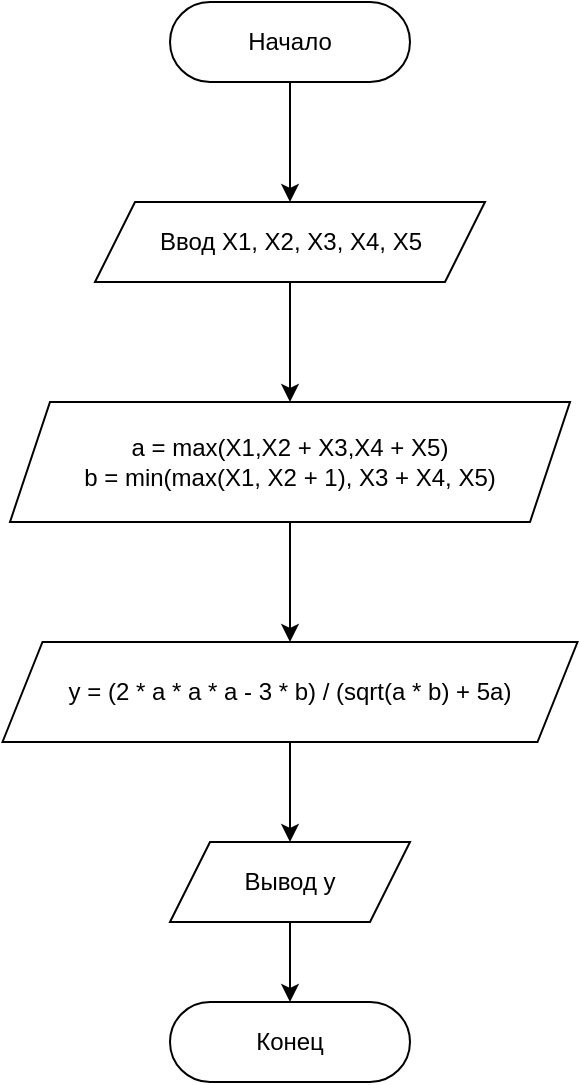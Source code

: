 <mxfile version="24.2.8" type="device">
  <diagram name="Страница — 1" id="EKVyfa84Gay5505UNF9G">
    <mxGraphModel dx="1347" dy="858" grid="1" gridSize="10" guides="1" tooltips="1" connect="1" arrows="1" fold="1" page="1" pageScale="1" pageWidth="827" pageHeight="1169" math="0" shadow="0">
      <root>
        <mxCell id="0" />
        <mxCell id="1" parent="0" />
        <mxCell id="Bxv7ssNPdSYQyLECpIvz-1" value="Начало" style="rounded=1;whiteSpace=wrap;html=1;arcSize=50;" vertex="1" parent="1">
          <mxGeometry x="340" y="100" width="120" height="40" as="geometry" />
        </mxCell>
        <mxCell id="Bxv7ssNPdSYQyLECpIvz-2" value="" style="endArrow=classic;html=1;rounded=0;" edge="1" parent="1">
          <mxGeometry width="50" height="50" relative="1" as="geometry">
            <mxPoint x="400" y="140" as="sourcePoint" />
            <mxPoint x="400" y="200" as="targetPoint" />
          </mxGeometry>
        </mxCell>
        <mxCell id="Bxv7ssNPdSYQyLECpIvz-3" value="Ввод X1, X2, X3, X4, X5" style="shape=parallelogram;perimeter=parallelogramPerimeter;whiteSpace=wrap;html=1;fixedSize=1;" vertex="1" parent="1">
          <mxGeometry x="302.5" y="200" width="195" height="40" as="geometry" />
        </mxCell>
        <mxCell id="Bxv7ssNPdSYQyLECpIvz-4" value="" style="endArrow=classic;html=1;rounded=0;exitX=0.5;exitY=1;exitDx=0;exitDy=0;" edge="1" parent="1" source="Bxv7ssNPdSYQyLECpIvz-3">
          <mxGeometry width="50" height="50" relative="1" as="geometry">
            <mxPoint x="370" y="420" as="sourcePoint" />
            <mxPoint x="400" y="300" as="targetPoint" />
          </mxGeometry>
        </mxCell>
        <mxCell id="Bxv7ssNPdSYQyLECpIvz-5" value="a =&amp;nbsp;max(X1,X2 + X3,X4 + X5)&lt;div&gt;b = min(max(X1, X2 + 1), X3 + X4, X5)&lt;/div&gt;" style="shape=parallelogram;perimeter=parallelogramPerimeter;whiteSpace=wrap;html=1;fixedSize=1;" vertex="1" parent="1">
          <mxGeometry x="260" y="300" width="280" height="60" as="geometry" />
        </mxCell>
        <mxCell id="Bxv7ssNPdSYQyLECpIvz-6" value="y = (2 * a * a * a - 3 * b) / (sqrt(a * b) + 5a)" style="shape=parallelogram;perimeter=parallelogramPerimeter;whiteSpace=wrap;html=1;fixedSize=1;" vertex="1" parent="1">
          <mxGeometry x="256.25" y="420" width="287.5" height="50" as="geometry" />
        </mxCell>
        <mxCell id="Bxv7ssNPdSYQyLECpIvz-7" value="" style="endArrow=classic;html=1;rounded=0;" edge="1" parent="1" source="Bxv7ssNPdSYQyLECpIvz-5">
          <mxGeometry width="50" height="50" relative="1" as="geometry">
            <mxPoint x="360" y="500" as="sourcePoint" />
            <mxPoint x="400" y="420" as="targetPoint" />
          </mxGeometry>
        </mxCell>
        <mxCell id="Bxv7ssNPdSYQyLECpIvz-8" value="" style="endArrow=classic;html=1;rounded=0;exitX=0.5;exitY=1;exitDx=0;exitDy=0;" edge="1" parent="1" source="Bxv7ssNPdSYQyLECpIvz-6">
          <mxGeometry width="50" height="50" relative="1" as="geometry">
            <mxPoint x="460" y="620" as="sourcePoint" />
            <mxPoint x="400" y="520" as="targetPoint" />
          </mxGeometry>
        </mxCell>
        <mxCell id="Bxv7ssNPdSYQyLECpIvz-10" value="Вывод y" style="shape=parallelogram;perimeter=parallelogramPerimeter;whiteSpace=wrap;html=1;fixedSize=1;" vertex="1" parent="1">
          <mxGeometry x="340" y="520" width="120" height="40" as="geometry" />
        </mxCell>
        <mxCell id="Bxv7ssNPdSYQyLECpIvz-11" value="Конец" style="rounded=1;whiteSpace=wrap;html=1;arcSize=50;" vertex="1" parent="1">
          <mxGeometry x="340" y="600" width="120" height="40" as="geometry" />
        </mxCell>
        <mxCell id="Bxv7ssNPdSYQyLECpIvz-12" value="" style="endArrow=classic;html=1;rounded=0;exitX=0.5;exitY=1;exitDx=0;exitDy=0;entryX=0.5;entryY=0;entryDx=0;entryDy=0;" edge="1" parent="1" source="Bxv7ssNPdSYQyLECpIvz-10" target="Bxv7ssNPdSYQyLECpIvz-11">
          <mxGeometry width="50" height="50" relative="1" as="geometry">
            <mxPoint x="160" y="630" as="sourcePoint" />
            <mxPoint x="210" y="580" as="targetPoint" />
          </mxGeometry>
        </mxCell>
      </root>
    </mxGraphModel>
  </diagram>
</mxfile>
